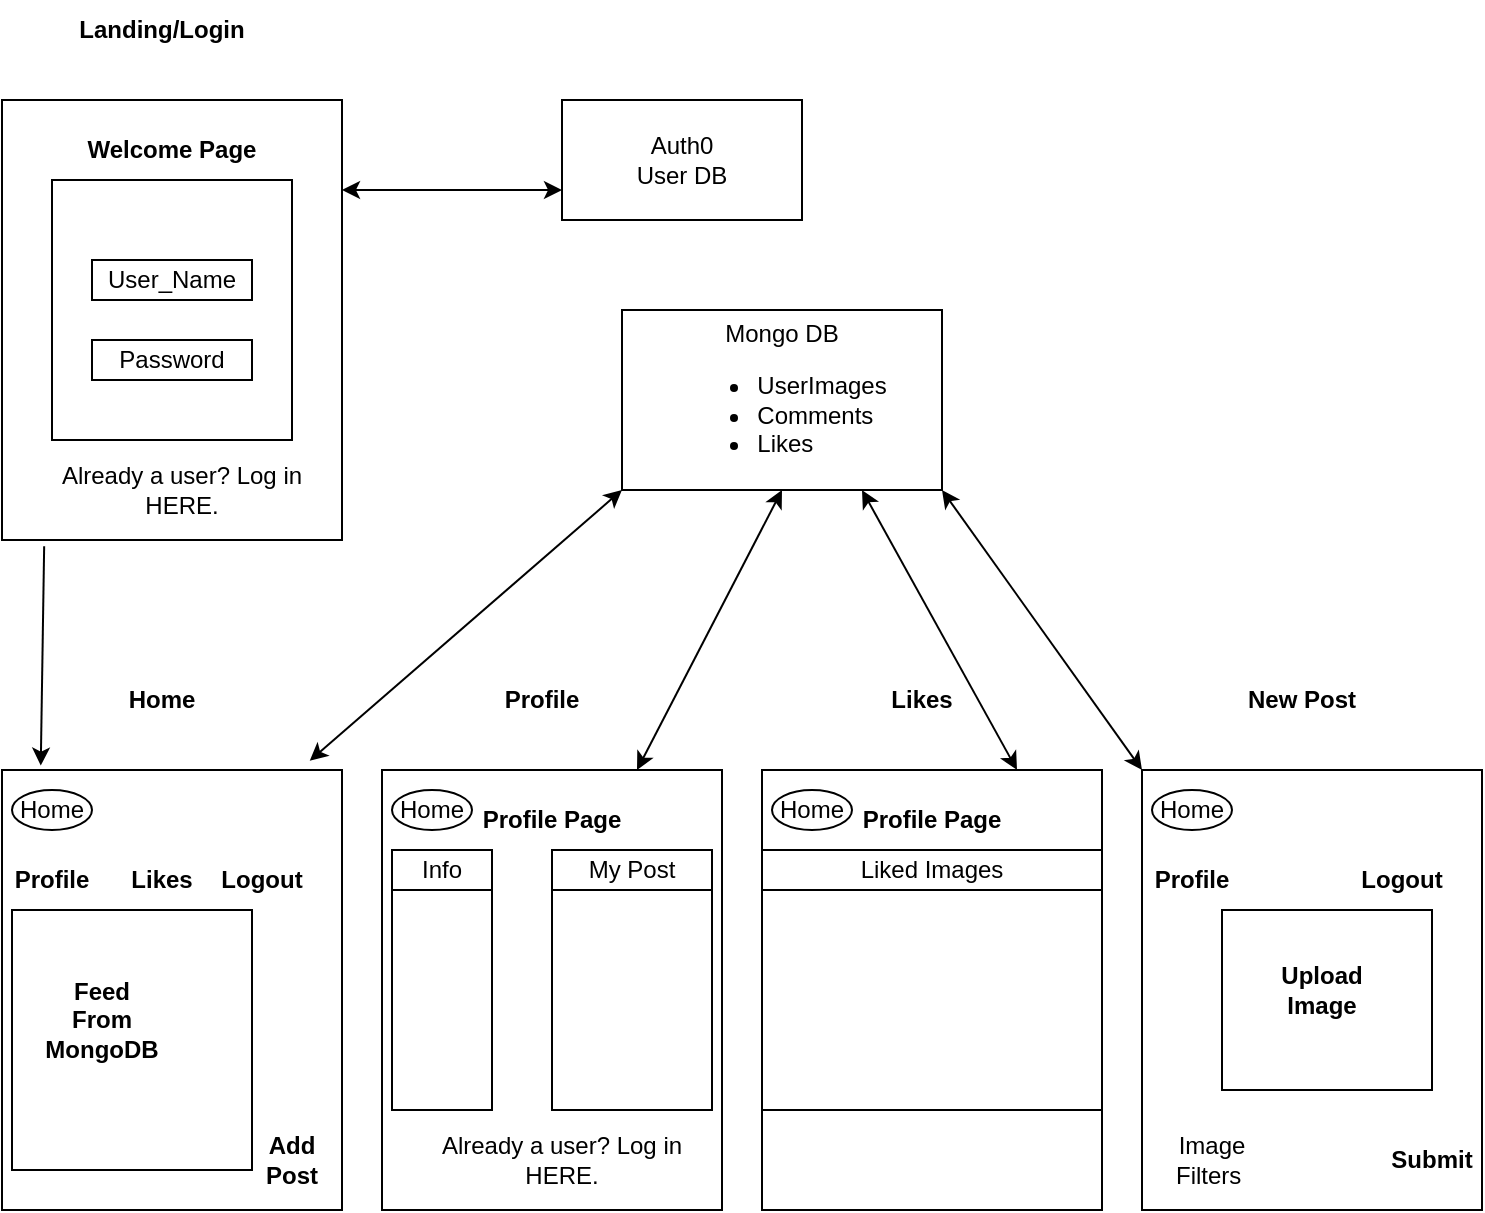 <mxfile version="20.1.4" type="device"><diagram id="mWKV7OhN4JXZjnfkQUBW" name="Page-1"><mxGraphModel dx="2019" dy="568" grid="1" gridSize="10" guides="1" tooltips="1" connect="1" arrows="1" fold="1" page="1" pageScale="1" pageWidth="850" pageHeight="1100" math="0" shadow="0"><root><mxCell id="0"/><mxCell id="1" parent="0"/><mxCell id="HVmukdkWZNWDyyp68Lww-1" value="" style="rounded=0;whiteSpace=wrap;html=1;" vertex="1" parent="1"><mxGeometry x="-20" y="465" width="170" height="220" as="geometry"/></mxCell><mxCell id="HVmukdkWZNWDyyp68Lww-2" value="" style="rounded=0;whiteSpace=wrap;html=1;" vertex="1" parent="1"><mxGeometry x="5" y="505" width="120" height="130" as="geometry"/></mxCell><mxCell id="HVmukdkWZNWDyyp68Lww-3" value="User_Name" style="rounded=0;whiteSpace=wrap;html=1;" vertex="1" parent="1"><mxGeometry x="25" y="545" width="80" height="20" as="geometry"/></mxCell><mxCell id="HVmukdkWZNWDyyp68Lww-4" value="Password" style="rounded=0;whiteSpace=wrap;html=1;" vertex="1" parent="1"><mxGeometry x="25" y="585" width="80" height="20" as="geometry"/></mxCell><mxCell id="HVmukdkWZNWDyyp68Lww-5" value="&lt;b&gt;Welcome Page&lt;/b&gt;" style="text;html=1;strokeColor=none;fillColor=none;align=center;verticalAlign=middle;whiteSpace=wrap;rounded=0;" vertex="1" parent="1"><mxGeometry x="10" y="475" width="110" height="30" as="geometry"/></mxCell><mxCell id="HVmukdkWZNWDyyp68Lww-6" value="Already a user? Log in HERE." style="text;html=1;strokeColor=none;fillColor=none;align=center;verticalAlign=middle;whiteSpace=wrap;rounded=0;" vertex="1" parent="1"><mxGeometry x="5" y="645" width="130" height="30" as="geometry"/></mxCell><mxCell id="HVmukdkWZNWDyyp68Lww-7" value="&lt;b&gt;Landing/Login&lt;/b&gt;" style="text;html=1;strokeColor=none;fillColor=none;align=center;verticalAlign=middle;whiteSpace=wrap;rounded=0;" vertex="1" parent="1"><mxGeometry x="10" y="415" width="100" height="30" as="geometry"/></mxCell><mxCell id="HVmukdkWZNWDyyp68Lww-9" value="Auth0&lt;br&gt;User DB" style="rounded=0;whiteSpace=wrap;html=1;" vertex="1" parent="1"><mxGeometry x="260" y="465" width="120" height="60" as="geometry"/></mxCell><mxCell id="HVmukdkWZNWDyyp68Lww-13" value="" style="rounded=0;whiteSpace=wrap;html=1;" vertex="1" parent="1"><mxGeometry x="-20" y="800" width="170" height="220" as="geometry"/></mxCell><mxCell id="HVmukdkWZNWDyyp68Lww-14" value="" style="rounded=0;whiteSpace=wrap;html=1;" vertex="1" parent="1"><mxGeometry x="-15" y="870" width="120" height="130" as="geometry"/></mxCell><mxCell id="HVmukdkWZNWDyyp68Lww-17" value="&lt;b&gt;Profile&lt;/b&gt;" style="text;html=1;strokeColor=none;fillColor=none;align=center;verticalAlign=middle;whiteSpace=wrap;rounded=0;" vertex="1" parent="1"><mxGeometry x="-20" y="840" width="50" height="30" as="geometry"/></mxCell><mxCell id="HVmukdkWZNWDyyp68Lww-19" value="&lt;b&gt;Home&lt;/b&gt;" style="text;html=1;strokeColor=none;fillColor=none;align=center;verticalAlign=middle;whiteSpace=wrap;rounded=0;" vertex="1" parent="1"><mxGeometry x="10" y="750" width="100" height="30" as="geometry"/></mxCell><mxCell id="HVmukdkWZNWDyyp68Lww-20" value="Home" style="ellipse;whiteSpace=wrap;html=1;" vertex="1" parent="1"><mxGeometry x="-15" y="810" width="40" height="20" as="geometry"/></mxCell><mxCell id="HVmukdkWZNWDyyp68Lww-21" value="&lt;b&gt;Likes&lt;/b&gt;" style="text;html=1;strokeColor=none;fillColor=none;align=center;verticalAlign=middle;whiteSpace=wrap;rounded=0;" vertex="1" parent="1"><mxGeometry x="35" y="840" width="50" height="30" as="geometry"/></mxCell><mxCell id="HVmukdkWZNWDyyp68Lww-22" value="&lt;b&gt;Logout&lt;/b&gt;" style="text;html=1;strokeColor=none;fillColor=none;align=center;verticalAlign=middle;whiteSpace=wrap;rounded=0;" vertex="1" parent="1"><mxGeometry x="85" y="840" width="50" height="30" as="geometry"/></mxCell><mxCell id="HVmukdkWZNWDyyp68Lww-23" value="&lt;b&gt;Add Post&lt;/b&gt;" style="text;html=1;strokeColor=none;fillColor=none;align=center;verticalAlign=middle;whiteSpace=wrap;rounded=0;" vertex="1" parent="1"><mxGeometry x="100" y="980" width="50" height="30" as="geometry"/></mxCell><mxCell id="HVmukdkWZNWDyyp68Lww-24" value="&lt;b&gt;Feed From MongoDB&lt;/b&gt;" style="text;html=1;strokeColor=none;fillColor=none;align=center;verticalAlign=middle;whiteSpace=wrap;rounded=0;" vertex="1" parent="1"><mxGeometry y="910" width="60" height="30" as="geometry"/></mxCell><mxCell id="HVmukdkWZNWDyyp68Lww-26" value="Mongo DB&lt;br&gt;&lt;ul&gt;&lt;li style=&quot;text-align: left;&quot;&gt;UserImages&lt;/li&gt;&lt;li style=&quot;text-align: left;&quot;&gt;Comments&lt;/li&gt;&lt;li style=&quot;text-align: left;&quot;&gt;Likes&lt;/li&gt;&lt;/ul&gt;" style="rounded=0;whiteSpace=wrap;html=1;" vertex="1" parent="1"><mxGeometry x="290" y="570" width="160" height="90" as="geometry"/></mxCell><mxCell id="HVmukdkWZNWDyyp68Lww-29" value="" style="rounded=0;whiteSpace=wrap;html=1;" vertex="1" parent="1"><mxGeometry x="550" y="800" width="170" height="220" as="geometry"/></mxCell><mxCell id="HVmukdkWZNWDyyp68Lww-30" value="" style="rounded=0;whiteSpace=wrap;html=1;" vertex="1" parent="1"><mxGeometry x="590" y="870" width="105" height="90" as="geometry"/></mxCell><mxCell id="HVmukdkWZNWDyyp68Lww-31" value="&lt;b&gt;Profile&lt;/b&gt;" style="text;html=1;strokeColor=none;fillColor=none;align=center;verticalAlign=middle;whiteSpace=wrap;rounded=0;" vertex="1" parent="1"><mxGeometry x="550" y="840" width="50" height="30" as="geometry"/></mxCell><mxCell id="HVmukdkWZNWDyyp68Lww-32" value="&lt;b&gt;New Post&lt;/b&gt;" style="text;html=1;strokeColor=none;fillColor=none;align=center;verticalAlign=middle;whiteSpace=wrap;rounded=0;" vertex="1" parent="1"><mxGeometry x="580" y="750" width="100" height="30" as="geometry"/></mxCell><mxCell id="HVmukdkWZNWDyyp68Lww-33" value="Home" style="ellipse;whiteSpace=wrap;html=1;" vertex="1" parent="1"><mxGeometry x="555" y="810" width="40" height="20" as="geometry"/></mxCell><mxCell id="HVmukdkWZNWDyyp68Lww-35" value="&lt;b&gt;Logout&lt;/b&gt;" style="text;html=1;strokeColor=none;fillColor=none;align=center;verticalAlign=middle;whiteSpace=wrap;rounded=0;" vertex="1" parent="1"><mxGeometry x="655" y="840" width="50" height="30" as="geometry"/></mxCell><mxCell id="HVmukdkWZNWDyyp68Lww-36" value="&lt;b&gt;Submit&lt;/b&gt;" style="text;html=1;strokeColor=none;fillColor=none;align=center;verticalAlign=middle;whiteSpace=wrap;rounded=0;" vertex="1" parent="1"><mxGeometry x="670" y="980" width="50" height="30" as="geometry"/></mxCell><mxCell id="HVmukdkWZNWDyyp68Lww-37" value="&lt;b&gt;Upload Image&lt;/b&gt;" style="text;html=1;strokeColor=none;fillColor=none;align=center;verticalAlign=middle;whiteSpace=wrap;rounded=0;" vertex="1" parent="1"><mxGeometry x="610" y="895" width="60" height="30" as="geometry"/></mxCell><mxCell id="HVmukdkWZNWDyyp68Lww-39" value="Image Filters&amp;nbsp;" style="text;html=1;strokeColor=none;fillColor=none;align=center;verticalAlign=middle;whiteSpace=wrap;rounded=0;" vertex="1" parent="1"><mxGeometry x="555" y="980" width="60" height="30" as="geometry"/></mxCell><mxCell id="HVmukdkWZNWDyyp68Lww-41" value="" style="rounded=0;whiteSpace=wrap;html=1;" vertex="1" parent="1"><mxGeometry x="170" y="800" width="170" height="220" as="geometry"/></mxCell><mxCell id="HVmukdkWZNWDyyp68Lww-42" value="" style="rounded=0;whiteSpace=wrap;html=1;" vertex="1" parent="1"><mxGeometry x="255" y="840" width="80" height="130" as="geometry"/></mxCell><mxCell id="HVmukdkWZNWDyyp68Lww-45" value="&lt;b&gt;Profile Page&lt;/b&gt;" style="text;html=1;strokeColor=none;fillColor=none;align=center;verticalAlign=middle;whiteSpace=wrap;rounded=0;" vertex="1" parent="1"><mxGeometry x="200" y="810" width="110" height="30" as="geometry"/></mxCell><mxCell id="HVmukdkWZNWDyyp68Lww-46" value="Already a user? Log in HERE." style="text;html=1;strokeColor=none;fillColor=none;align=center;verticalAlign=middle;whiteSpace=wrap;rounded=0;" vertex="1" parent="1"><mxGeometry x="195" y="980" width="130" height="30" as="geometry"/></mxCell><mxCell id="HVmukdkWZNWDyyp68Lww-47" value="&lt;b&gt;Profile&lt;/b&gt;" style="text;html=1;strokeColor=none;fillColor=none;align=center;verticalAlign=middle;whiteSpace=wrap;rounded=0;" vertex="1" parent="1"><mxGeometry x="200" y="750" width="100" height="30" as="geometry"/></mxCell><mxCell id="HVmukdkWZNWDyyp68Lww-48" value="Home" style="ellipse;whiteSpace=wrap;html=1;" vertex="1" parent="1"><mxGeometry x="175" y="810" width="40" height="20" as="geometry"/></mxCell><mxCell id="HVmukdkWZNWDyyp68Lww-49" value="" style="rounded=0;whiteSpace=wrap;html=1;" vertex="1" parent="1"><mxGeometry x="175" y="840" width="50" height="130" as="geometry"/></mxCell><mxCell id="HVmukdkWZNWDyyp68Lww-44" value="Info" style="rounded=0;whiteSpace=wrap;html=1;" vertex="1" parent="1"><mxGeometry x="175" y="840" width="50" height="20" as="geometry"/></mxCell><mxCell id="HVmukdkWZNWDyyp68Lww-50" value="My Post" style="rounded=0;whiteSpace=wrap;html=1;" vertex="1" parent="1"><mxGeometry x="255" y="840" width="80" height="20" as="geometry"/></mxCell><mxCell id="HVmukdkWZNWDyyp68Lww-51" value="" style="rounded=0;whiteSpace=wrap;html=1;" vertex="1" parent="1"><mxGeometry x="360" y="800" width="170" height="220" as="geometry"/></mxCell><mxCell id="HVmukdkWZNWDyyp68Lww-52" value="" style="rounded=0;whiteSpace=wrap;html=1;" vertex="1" parent="1"><mxGeometry x="360" y="840" width="170" height="130" as="geometry"/></mxCell><mxCell id="HVmukdkWZNWDyyp68Lww-53" value="&lt;b&gt;Profile Page&lt;/b&gt;" style="text;html=1;strokeColor=none;fillColor=none;align=center;verticalAlign=middle;whiteSpace=wrap;rounded=0;" vertex="1" parent="1"><mxGeometry x="390" y="810" width="110" height="30" as="geometry"/></mxCell><mxCell id="HVmukdkWZNWDyyp68Lww-55" value="&lt;b&gt;Likes&lt;/b&gt;" style="text;html=1;strokeColor=none;fillColor=none;align=center;verticalAlign=middle;whiteSpace=wrap;rounded=0;" vertex="1" parent="1"><mxGeometry x="390" y="750" width="100" height="30" as="geometry"/></mxCell><mxCell id="HVmukdkWZNWDyyp68Lww-56" value="Home" style="ellipse;whiteSpace=wrap;html=1;" vertex="1" parent="1"><mxGeometry x="365" y="810" width="40" height="20" as="geometry"/></mxCell><mxCell id="HVmukdkWZNWDyyp68Lww-59" value="Liked Images" style="rounded=0;whiteSpace=wrap;html=1;" vertex="1" parent="1"><mxGeometry x="360" y="840" width="170" height="20" as="geometry"/></mxCell><mxCell id="HVmukdkWZNWDyyp68Lww-60" value="" style="endArrow=classic;startArrow=classic;html=1;rounded=0;entryX=0;entryY=0.75;entryDx=0;entryDy=0;" edge="1" parent="1" target="HVmukdkWZNWDyyp68Lww-9"><mxGeometry width="50" height="50" relative="1" as="geometry"><mxPoint x="150" y="510" as="sourcePoint"/><mxPoint x="320" y="345" as="targetPoint"/></mxGeometry></mxCell><mxCell id="HVmukdkWZNWDyyp68Lww-62" value="" style="endArrow=classic;startArrow=classic;html=1;rounded=0;entryX=0;entryY=1;entryDx=0;entryDy=0;exitX=0.905;exitY=-0.021;exitDx=0;exitDy=0;exitPerimeter=0;" edge="1" parent="1" source="HVmukdkWZNWDyyp68Lww-13" target="HVmukdkWZNWDyyp68Lww-26"><mxGeometry width="50" height="50" relative="1" as="geometry"><mxPoint x="270" y="740" as="sourcePoint"/><mxPoint x="320" y="690" as="targetPoint"/></mxGeometry></mxCell><mxCell id="HVmukdkWZNWDyyp68Lww-63" value="" style="endArrow=classic;startArrow=classic;html=1;rounded=0;entryX=0.5;entryY=1;entryDx=0;entryDy=0;exitX=0.75;exitY=0;exitDx=0;exitDy=0;" edge="1" parent="1" source="HVmukdkWZNWDyyp68Lww-41" target="HVmukdkWZNWDyyp68Lww-26"><mxGeometry width="50" height="50" relative="1" as="geometry"><mxPoint x="270" y="740" as="sourcePoint"/><mxPoint x="320" y="690" as="targetPoint"/></mxGeometry></mxCell><mxCell id="HVmukdkWZNWDyyp68Lww-64" value="" style="endArrow=classic;startArrow=classic;html=1;rounded=0;entryX=0.75;entryY=1;entryDx=0;entryDy=0;exitX=0.75;exitY=0;exitDx=0;exitDy=0;" edge="1" parent="1" source="HVmukdkWZNWDyyp68Lww-51" target="HVmukdkWZNWDyyp68Lww-26"><mxGeometry width="50" height="50" relative="1" as="geometry"><mxPoint x="270" y="740" as="sourcePoint"/><mxPoint x="320" y="690" as="targetPoint"/></mxGeometry></mxCell><mxCell id="HVmukdkWZNWDyyp68Lww-65" value="" style="endArrow=classic;startArrow=classic;html=1;rounded=0;entryX=1;entryY=1;entryDx=0;entryDy=0;exitX=0;exitY=0;exitDx=0;exitDy=0;" edge="1" parent="1" source="HVmukdkWZNWDyyp68Lww-29" target="HVmukdkWZNWDyyp68Lww-26"><mxGeometry width="50" height="50" relative="1" as="geometry"><mxPoint x="270" y="740" as="sourcePoint"/><mxPoint x="320" y="690" as="targetPoint"/></mxGeometry></mxCell><mxCell id="HVmukdkWZNWDyyp68Lww-66" value="" style="endArrow=classic;html=1;rounded=0;exitX=0.124;exitY=1.014;exitDx=0;exitDy=0;exitPerimeter=0;entryX=0.114;entryY=-0.01;entryDx=0;entryDy=0;entryPerimeter=0;" edge="1" parent="1" source="HVmukdkWZNWDyyp68Lww-1" target="HVmukdkWZNWDyyp68Lww-13"><mxGeometry width="50" height="50" relative="1" as="geometry"><mxPoint x="270" y="580" as="sourcePoint"/><mxPoint x="320" y="530" as="targetPoint"/></mxGeometry></mxCell></root></mxGraphModel></diagram></mxfile>
